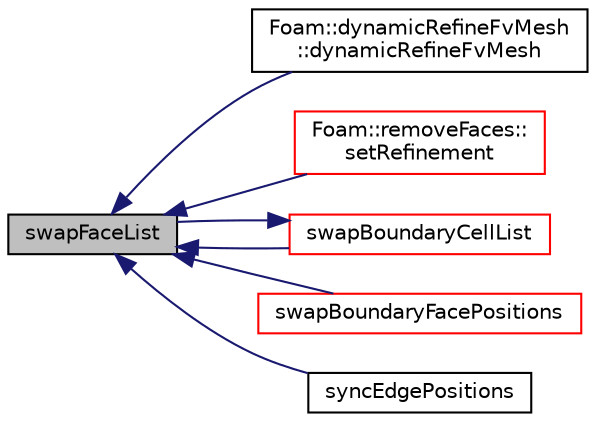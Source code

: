 digraph "swapFaceList"
{
  bgcolor="transparent";
  edge [fontname="Helvetica",fontsize="10",labelfontname="Helvetica",labelfontsize="10"];
  node [fontname="Helvetica",fontsize="10",shape=record];
  rankdir="LR";
  Node1 [label="swapFaceList",height=0.2,width=0.4,color="black", fillcolor="grey75", style="filled", fontcolor="black"];
  Node1 -> Node2 [dir="back",color="midnightblue",fontsize="10",style="solid",fontname="Helvetica"];
  Node2 [label="Foam::dynamicRefineFvMesh\l::dynamicRefineFvMesh",height=0.2,width=0.4,color="black",URL="$a00617.html#adb7d4548e6fcf38f86bf13798cef53eb",tooltip="Construct from IOobject. "];
  Node1 -> Node3 [dir="back",color="midnightblue",fontsize="10",style="solid",fontname="Helvetica"];
  Node3 [label="Foam::removeFaces::\lsetRefinement",height=0.2,width=0.4,color="red",URL="$a02219.html#ab93e03b88d5ddae1a2a9b101a73f01e6",tooltip="Play commands into polyTopoChange to remove faces. "];
  Node1 -> Node4 [dir="back",color="midnightblue",fontsize="10",style="solid",fontname="Helvetica"];
  Node4 [label="swapBoundaryCellList",height=0.2,width=0.4,color="red",URL="$a02636.html#ac509eef6db47b0b87366229f2fb017f9",tooltip="Swap to obtain neighbour cell values for all boundary faces. "];
  Node4 -> Node1 [dir="back",color="midnightblue",fontsize="10",style="solid",fontname="Helvetica"];
  Node1 -> Node5 [dir="back",color="midnightblue",fontsize="10",style="solid",fontname="Helvetica"];
  Node5 [label="swapBoundaryFacePositions",height=0.2,width=0.4,color="red",URL="$a02636.html#aeb004d7a883cc5739401dacfccfae7ec",tooltip="Swap coupled positions. "];
  Node1 -> Node6 [dir="back",color="midnightblue",fontsize="10",style="solid",fontname="Helvetica"];
  Node6 [label="syncEdgePositions",height=0.2,width=0.4,color="black",URL="$a02636.html#a0855467e61ed50e1853e9d586d9c2fc9",tooltip="Synchronize locations on selected edges. "];
}
